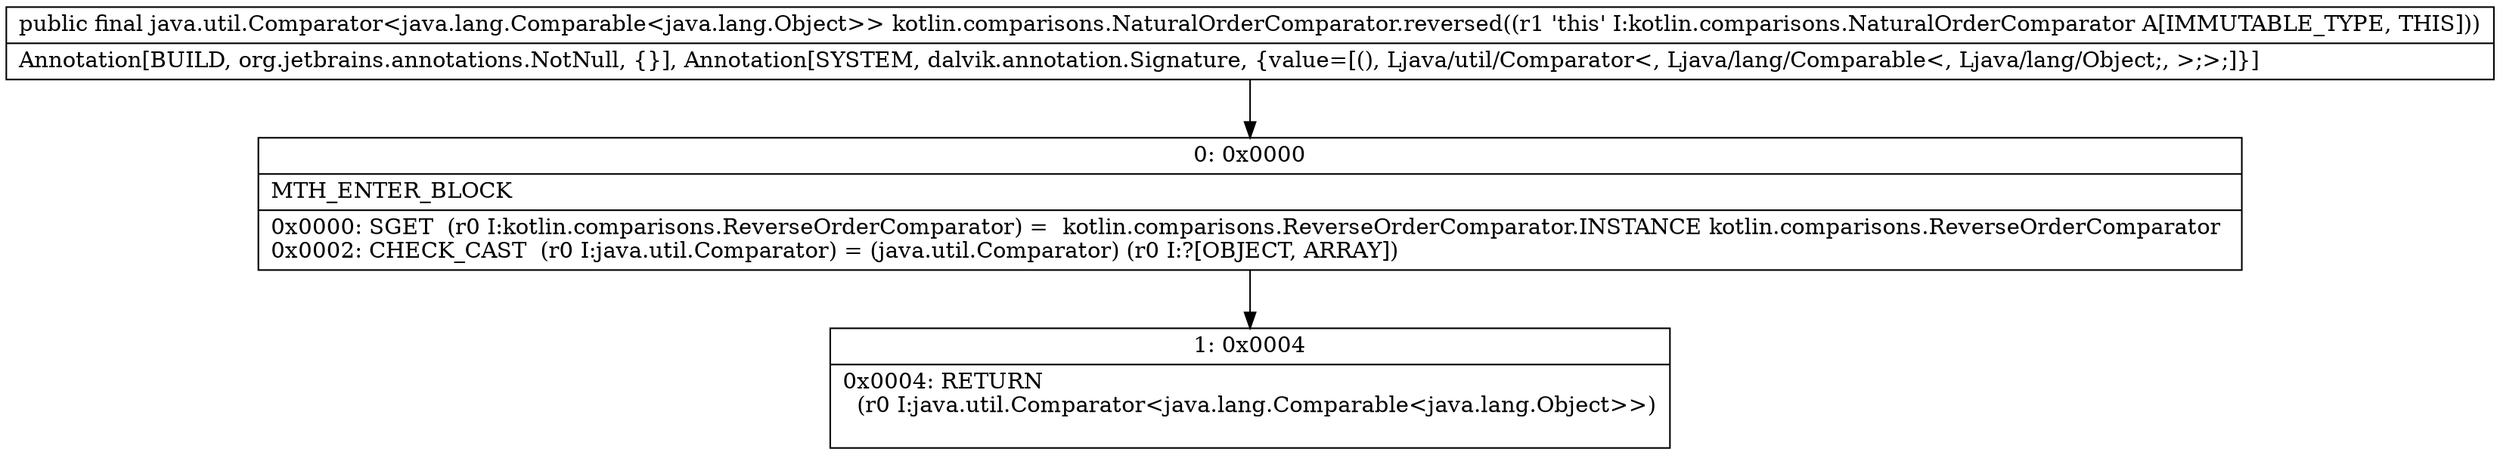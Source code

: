 digraph "CFG forkotlin.comparisons.NaturalOrderComparator.reversed()Ljava\/util\/Comparator;" {
Node_0 [shape=record,label="{0\:\ 0x0000|MTH_ENTER_BLOCK\l|0x0000: SGET  (r0 I:kotlin.comparisons.ReverseOrderComparator) =  kotlin.comparisons.ReverseOrderComparator.INSTANCE kotlin.comparisons.ReverseOrderComparator \l0x0002: CHECK_CAST  (r0 I:java.util.Comparator) = (java.util.Comparator) (r0 I:?[OBJECT, ARRAY]) \l}"];
Node_1 [shape=record,label="{1\:\ 0x0004|0x0004: RETURN  \l  (r0 I:java.util.Comparator\<java.lang.Comparable\<java.lang.Object\>\>)\l \l}"];
MethodNode[shape=record,label="{public final java.util.Comparator\<java.lang.Comparable\<java.lang.Object\>\> kotlin.comparisons.NaturalOrderComparator.reversed((r1 'this' I:kotlin.comparisons.NaturalOrderComparator A[IMMUTABLE_TYPE, THIS]))  | Annotation[BUILD, org.jetbrains.annotations.NotNull, \{\}], Annotation[SYSTEM, dalvik.annotation.Signature, \{value=[(), Ljava\/util\/Comparator\<, Ljava\/lang\/Comparable\<, Ljava\/lang\/Object;, \>;\>;]\}]\l}"];
MethodNode -> Node_0;
Node_0 -> Node_1;
}

